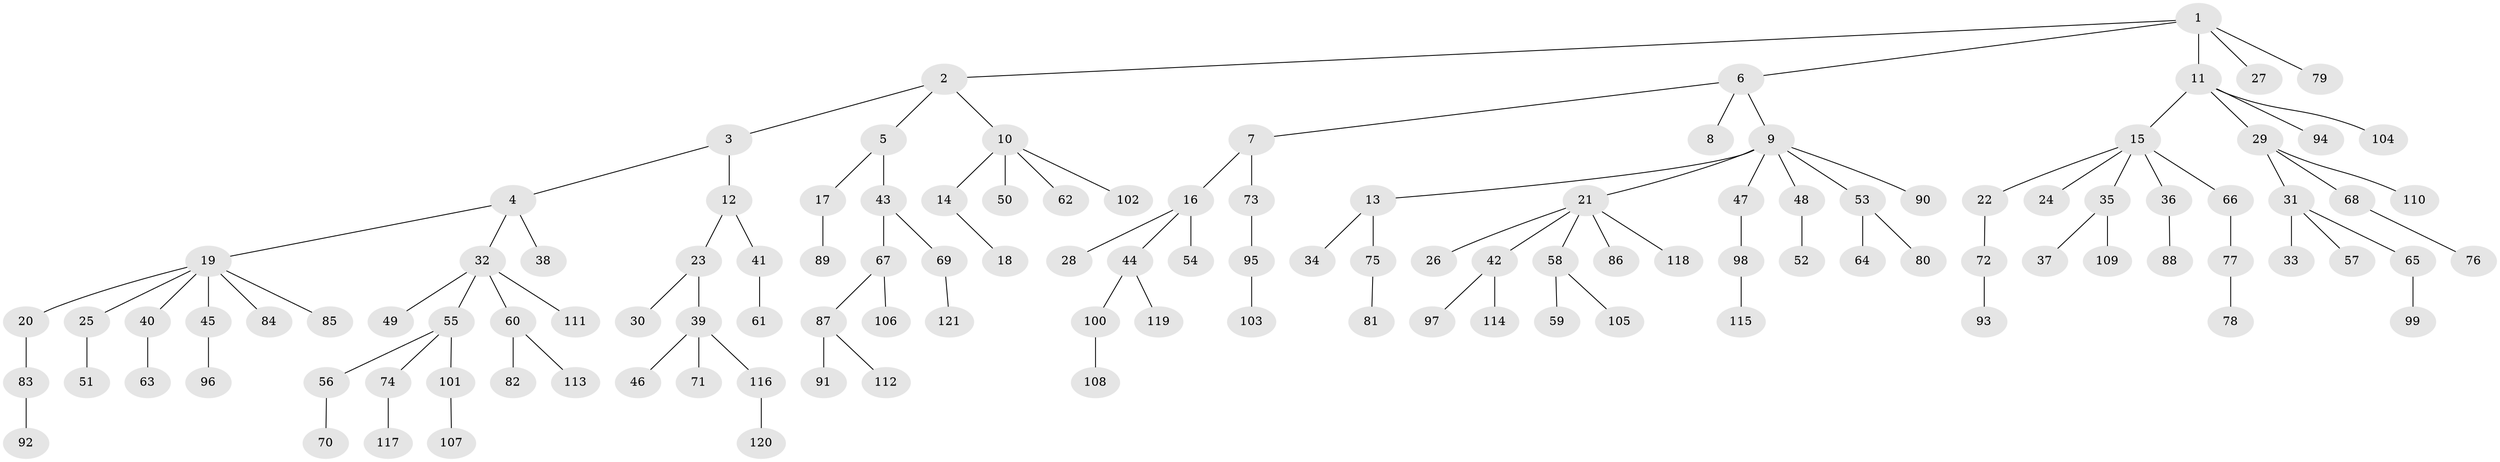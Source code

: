 // coarse degree distribution, {1: 0.8333333333333334, 2: 0.1388888888888889, 30: 0.027777777777777776}
// Generated by graph-tools (version 1.1) at 2025/56/03/04/25 21:56:31]
// undirected, 121 vertices, 120 edges
graph export_dot {
graph [start="1"]
  node [color=gray90,style=filled];
  1;
  2;
  3;
  4;
  5;
  6;
  7;
  8;
  9;
  10;
  11;
  12;
  13;
  14;
  15;
  16;
  17;
  18;
  19;
  20;
  21;
  22;
  23;
  24;
  25;
  26;
  27;
  28;
  29;
  30;
  31;
  32;
  33;
  34;
  35;
  36;
  37;
  38;
  39;
  40;
  41;
  42;
  43;
  44;
  45;
  46;
  47;
  48;
  49;
  50;
  51;
  52;
  53;
  54;
  55;
  56;
  57;
  58;
  59;
  60;
  61;
  62;
  63;
  64;
  65;
  66;
  67;
  68;
  69;
  70;
  71;
  72;
  73;
  74;
  75;
  76;
  77;
  78;
  79;
  80;
  81;
  82;
  83;
  84;
  85;
  86;
  87;
  88;
  89;
  90;
  91;
  92;
  93;
  94;
  95;
  96;
  97;
  98;
  99;
  100;
  101;
  102;
  103;
  104;
  105;
  106;
  107;
  108;
  109;
  110;
  111;
  112;
  113;
  114;
  115;
  116;
  117;
  118;
  119;
  120;
  121;
  1 -- 2;
  1 -- 6;
  1 -- 11;
  1 -- 27;
  1 -- 79;
  2 -- 3;
  2 -- 5;
  2 -- 10;
  3 -- 4;
  3 -- 12;
  4 -- 19;
  4 -- 32;
  4 -- 38;
  5 -- 17;
  5 -- 43;
  6 -- 7;
  6 -- 8;
  6 -- 9;
  7 -- 16;
  7 -- 73;
  9 -- 13;
  9 -- 21;
  9 -- 47;
  9 -- 48;
  9 -- 53;
  9 -- 90;
  10 -- 14;
  10 -- 50;
  10 -- 62;
  10 -- 102;
  11 -- 15;
  11 -- 29;
  11 -- 94;
  11 -- 104;
  12 -- 23;
  12 -- 41;
  13 -- 34;
  13 -- 75;
  14 -- 18;
  15 -- 22;
  15 -- 24;
  15 -- 35;
  15 -- 36;
  15 -- 66;
  16 -- 28;
  16 -- 44;
  16 -- 54;
  17 -- 89;
  19 -- 20;
  19 -- 25;
  19 -- 40;
  19 -- 45;
  19 -- 84;
  19 -- 85;
  20 -- 83;
  21 -- 26;
  21 -- 42;
  21 -- 58;
  21 -- 86;
  21 -- 118;
  22 -- 72;
  23 -- 30;
  23 -- 39;
  25 -- 51;
  29 -- 31;
  29 -- 68;
  29 -- 110;
  31 -- 33;
  31 -- 57;
  31 -- 65;
  32 -- 49;
  32 -- 55;
  32 -- 60;
  32 -- 111;
  35 -- 37;
  35 -- 109;
  36 -- 88;
  39 -- 46;
  39 -- 71;
  39 -- 116;
  40 -- 63;
  41 -- 61;
  42 -- 97;
  42 -- 114;
  43 -- 67;
  43 -- 69;
  44 -- 100;
  44 -- 119;
  45 -- 96;
  47 -- 98;
  48 -- 52;
  53 -- 64;
  53 -- 80;
  55 -- 56;
  55 -- 74;
  55 -- 101;
  56 -- 70;
  58 -- 59;
  58 -- 105;
  60 -- 82;
  60 -- 113;
  65 -- 99;
  66 -- 77;
  67 -- 87;
  67 -- 106;
  68 -- 76;
  69 -- 121;
  72 -- 93;
  73 -- 95;
  74 -- 117;
  75 -- 81;
  77 -- 78;
  83 -- 92;
  87 -- 91;
  87 -- 112;
  95 -- 103;
  98 -- 115;
  100 -- 108;
  101 -- 107;
  116 -- 120;
}
